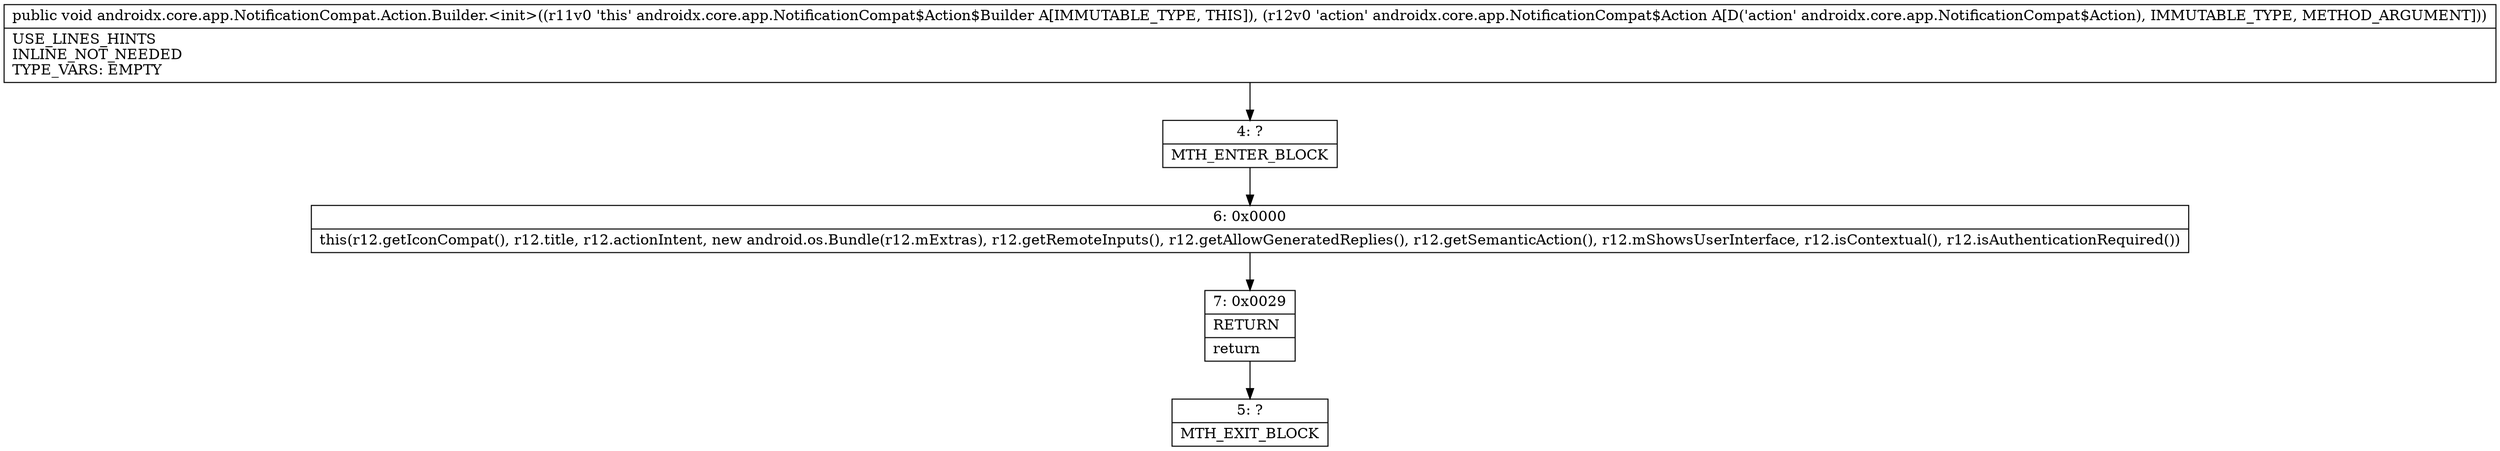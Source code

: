digraph "CFG forandroidx.core.app.NotificationCompat.Action.Builder.\<init\>(Landroidx\/core\/app\/NotificationCompat$Action;)V" {
Node_4 [shape=record,label="{4\:\ ?|MTH_ENTER_BLOCK\l}"];
Node_6 [shape=record,label="{6\:\ 0x0000|this(r12.getIconCompat(), r12.title, r12.actionIntent, new android.os.Bundle(r12.mExtras), r12.getRemoteInputs(), r12.getAllowGeneratedReplies(), r12.getSemanticAction(), r12.mShowsUserInterface, r12.isContextual(), r12.isAuthenticationRequired())\l}"];
Node_7 [shape=record,label="{7\:\ 0x0029|RETURN\l|return\l}"];
Node_5 [shape=record,label="{5\:\ ?|MTH_EXIT_BLOCK\l}"];
MethodNode[shape=record,label="{public void androidx.core.app.NotificationCompat.Action.Builder.\<init\>((r11v0 'this' androidx.core.app.NotificationCompat$Action$Builder A[IMMUTABLE_TYPE, THIS]), (r12v0 'action' androidx.core.app.NotificationCompat$Action A[D('action' androidx.core.app.NotificationCompat$Action), IMMUTABLE_TYPE, METHOD_ARGUMENT]))  | USE_LINES_HINTS\lINLINE_NOT_NEEDED\lTYPE_VARS: EMPTY\l}"];
MethodNode -> Node_4;Node_4 -> Node_6;
Node_6 -> Node_7;
Node_7 -> Node_5;
}


